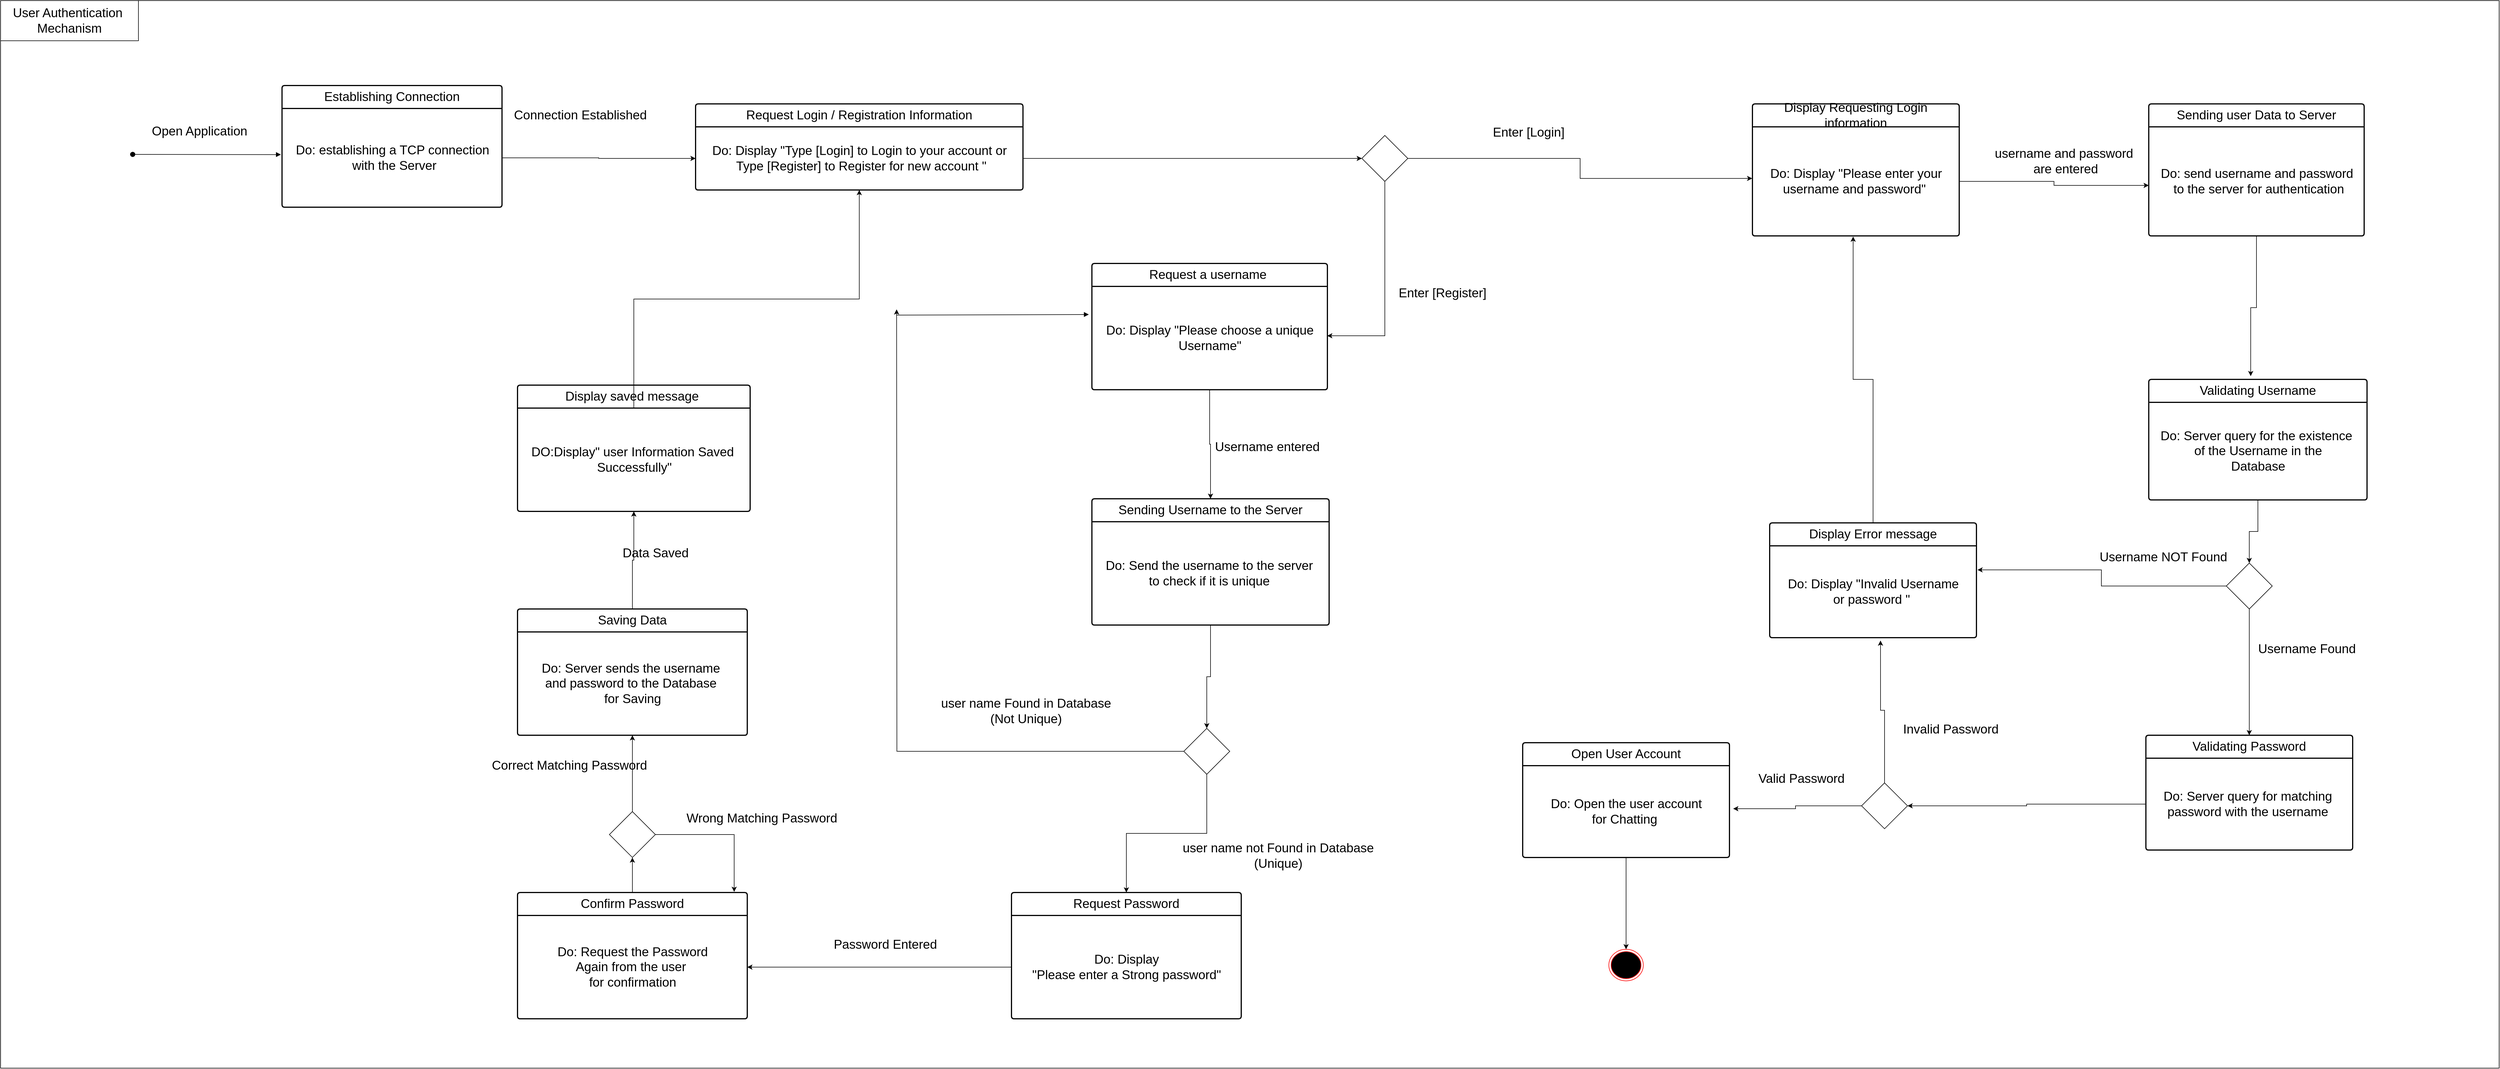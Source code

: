 <mxfile version="22.1.5" type="device">
  <diagram name="Page-1" id="j_X86rwtVtbwTjYeFhrC">
    <mxGraphModel dx="7641" dy="3305" grid="1" gridSize="10" guides="1" tooltips="1" connect="1" arrows="1" fold="1" page="1" pageScale="1" pageWidth="827" pageHeight="1169" math="0" shadow="0">
      <root>
        <mxCell id="0" />
        <mxCell id="1" parent="0" />
        <mxCell id="sr_6YSs-KJBTiqejgoap-89" value="" style="rounded=0;whiteSpace=wrap;html=1;fontSize=22;" parent="1" vertex="1">
          <mxGeometry x="-1960" y="-20" width="4350" height="1860" as="geometry" />
        </mxCell>
        <mxCell id="wN-cYqIQgkS0El-1S5M3-2" value="&lt;font style=&quot;font-size: 22px;&quot;&gt;Request Login / Registration Information&lt;/font&gt;" style="swimlane;childLayout=stackLayout;horizontal=1;startSize=40;horizontalStack=0;rounded=1;fontSize=22;fontStyle=0;strokeWidth=2;resizeParent=0;resizeLast=1;shadow=0;dashed=0;align=center;arcSize=4;whiteSpace=wrap;html=1;" parent="1" vertex="1">
          <mxGeometry x="-750" y="160" width="570" height="150" as="geometry" />
        </mxCell>
        <mxCell id="wN-cYqIQgkS0El-1S5M3-3" value="Do: Display &quot;Type [Login] to Login to your account or&lt;br style=&quot;font-size: 22px;&quot;&gt;&amp;nbsp;Type [Register] to Register for new account &quot;" style="text;html=1;align=center;verticalAlign=middle;resizable=0;points=[];autosize=1;strokeColor=none;fillColor=none;shadow=0;fontSize=22;" parent="wN-cYqIQgkS0El-1S5M3-2" vertex="1">
          <mxGeometry y="40" width="570" height="110" as="geometry" />
        </mxCell>
        <mxCell id="wN-cYqIQgkS0El-1S5M3-4" value="&lt;font style=&quot;font-size: 22px;&quot;&gt;Open Application&lt;/font&gt;" style="html=1;verticalAlign=bottom;startArrow=oval;startFill=1;endArrow=block;startSize=8;curved=0;rounded=0;entryX=-0.005;entryY=0.467;entryDx=0;entryDy=0;entryPerimeter=0;shadow=0;fontSize=22;" parent="1" target="wN-cYqIQgkS0El-1S5M3-19" edge="1">
          <mxGeometry x="-0.1" y="25" width="60" relative="1" as="geometry">
            <mxPoint x="-1730" y="248" as="sourcePoint" />
            <mxPoint x="-1580" y="220" as="targetPoint" />
            <Array as="points" />
            <mxPoint as="offset" />
          </mxGeometry>
        </mxCell>
        <mxCell id="wN-cYqIQgkS0El-1S5M3-5" value="User Authentication&amp;nbsp;&lt;br style=&quot;font-size: 22px;&quot;&gt;Mechanism" style="html=1;whiteSpace=wrap;shadow=0;fontSize=22;" parent="1" vertex="1">
          <mxGeometry x="-1960" y="-20" width="240" height="70" as="geometry" />
        </mxCell>
        <mxCell id="wN-cYqIQgkS0El-1S5M3-6" value="Display Requesting Login information" style="swimlane;childLayout=stackLayout;horizontal=1;startSize=40;horizontalStack=0;rounded=1;fontSize=22;fontStyle=0;strokeWidth=2;resizeParent=0;resizeLast=1;shadow=0;dashed=0;align=center;arcSize=4;whiteSpace=wrap;html=1;" parent="1" vertex="1">
          <mxGeometry x="1090" y="160" width="360" height="230" as="geometry" />
        </mxCell>
        <mxCell id="wN-cYqIQgkS0El-1S5M3-7" value="&lt;font style=&quot;font-size: 22px;&quot;&gt;Do: Display &quot;Please enter your &lt;br style=&quot;font-size: 22px;&quot;&gt;username and password&quot;&amp;nbsp;&lt;/font&gt;" style="text;html=1;align=center;verticalAlign=middle;resizable=0;points=[];autosize=1;strokeColor=none;fillColor=none;shadow=0;fontSize=22;" parent="wN-cYqIQgkS0El-1S5M3-6" vertex="1">
          <mxGeometry y="40" width="360" height="190" as="geometry" />
        </mxCell>
        <mxCell id="wN-cYqIQgkS0El-1S5M3-8" value="Enter [Login]" style="text;html=1;align=center;verticalAlign=middle;resizable=0;points=[];autosize=1;strokeColor=none;fillColor=none;shadow=0;fontSize=22;" parent="1" vertex="1">
          <mxGeometry x="625" y="190" width="150" height="40" as="geometry" />
        </mxCell>
        <mxCell id="wN-cYqIQgkS0El-1S5M3-9" value="Sending user Data to Server" style="swimlane;childLayout=stackLayout;horizontal=1;startSize=40;horizontalStack=0;rounded=1;fontSize=22;fontStyle=0;strokeWidth=2;resizeParent=0;resizeLast=1;shadow=0;dashed=0;align=center;arcSize=4;whiteSpace=wrap;html=1;" parent="1" vertex="1">
          <mxGeometry x="1780" y="160" width="375" height="230" as="geometry" />
        </mxCell>
        <mxCell id="wN-cYqIQgkS0El-1S5M3-10" value="Do: send username and password&lt;br style=&quot;font-size: 22px;&quot;&gt;&amp;nbsp;to the server for authentication" style="text;html=1;align=center;verticalAlign=middle;resizable=0;points=[];autosize=1;strokeColor=none;fillColor=none;shadow=0;fontSize=22;" parent="wN-cYqIQgkS0El-1S5M3-9" vertex="1">
          <mxGeometry y="40" width="375" height="190" as="geometry" />
        </mxCell>
        <mxCell id="wN-cYqIQgkS0El-1S5M3-11" style="edgeStyle=orthogonalEdgeStyle;rounded=0;orthogonalLoop=1;jettySize=auto;html=1;entryX=0;entryY=0.537;entryDx=0;entryDy=0;entryPerimeter=0;shadow=0;fontSize=22;" parent="1" source="wN-cYqIQgkS0El-1S5M3-7" target="wN-cYqIQgkS0El-1S5M3-10" edge="1">
          <mxGeometry relative="1" as="geometry" />
        </mxCell>
        <mxCell id="wN-cYqIQgkS0El-1S5M3-12" value="username and password&amp;nbsp;&lt;br style=&quot;font-size: 22px;&quot;&gt;are entered" style="text;html=1;align=center;verticalAlign=middle;resizable=0;points=[];autosize=1;strokeColor=none;fillColor=none;shadow=0;fontSize=22;" parent="1" vertex="1">
          <mxGeometry x="1500" y="225" width="270" height="70" as="geometry" />
        </mxCell>
        <mxCell id="wN-cYqIQgkS0El-1S5M3-13" value="Validating Username" style="swimlane;childLayout=stackLayout;horizontal=1;startSize=40;horizontalStack=0;rounded=1;fontSize=22;fontStyle=0;strokeWidth=2;resizeParent=0;resizeLast=1;shadow=0;dashed=0;align=center;arcSize=4;whiteSpace=wrap;html=1;" parent="1" vertex="1">
          <mxGeometry x="1780" y="640" width="380" height="210" as="geometry" />
        </mxCell>
        <mxCell id="wN-cYqIQgkS0El-1S5M3-14" value="Do: Server query for the existence&amp;nbsp;&lt;br style=&quot;font-size: 22px;&quot;&gt;of the Username in the&lt;br style=&quot;font-size: 22px;&quot;&gt;Database" style="text;html=1;align=center;verticalAlign=middle;resizable=0;points=[];autosize=1;strokeColor=none;fillColor=none;shadow=0;fontSize=22;" parent="wN-cYqIQgkS0El-1S5M3-13" vertex="1">
          <mxGeometry y="40" width="380" height="170" as="geometry" />
        </mxCell>
        <mxCell id="wN-cYqIQgkS0El-1S5M3-15" value="&lt;font style=&quot;font-size: 22px;&quot;&gt;Request a username&amp;nbsp;&lt;/font&gt;" style="swimlane;childLayout=stackLayout;horizontal=1;startSize=40;horizontalStack=0;rounded=1;fontSize=22;fontStyle=0;strokeWidth=2;resizeParent=0;resizeLast=1;shadow=0;dashed=0;align=center;arcSize=4;whiteSpace=wrap;html=1;" parent="1" vertex="1">
          <mxGeometry x="-60" y="438" width="410" height="220" as="geometry" />
        </mxCell>
        <mxCell id="wN-cYqIQgkS0El-1S5M3-16" value="Do: Display &quot;Please choose a unique&lt;br style=&quot;font-size: 22px;&quot;&gt;Username&quot;" style="text;html=1;align=center;verticalAlign=middle;resizable=0;points=[];autosize=1;strokeColor=none;fillColor=none;shadow=0;fontSize=22;" parent="wN-cYqIQgkS0El-1S5M3-15" vertex="1">
          <mxGeometry y="40" width="410" height="180" as="geometry" />
        </mxCell>
        <mxCell id="wN-cYqIQgkS0El-1S5M3-17" value="Enter [Register]" style="text;html=1;align=center;verticalAlign=middle;resizable=0;points=[];autosize=1;strokeColor=none;fillColor=none;shadow=0;fontSize=22;" parent="1" vertex="1">
          <mxGeometry x="460" y="470" width="180" height="40" as="geometry" />
        </mxCell>
        <mxCell id="wN-cYqIQgkS0El-1S5M3-18" value="&lt;font style=&quot;font-size: 22px;&quot;&gt;Establishing Connection&lt;/font&gt;" style="swimlane;childLayout=stackLayout;horizontal=1;startSize=40;horizontalStack=0;rounded=1;fontSize=22;fontStyle=0;strokeWidth=2;resizeParent=0;resizeLast=1;shadow=0;dashed=0;align=center;arcSize=4;whiteSpace=wrap;html=1;" parent="1" vertex="1">
          <mxGeometry x="-1470" y="128" width="383" height="212" as="geometry" />
        </mxCell>
        <mxCell id="wN-cYqIQgkS0El-1S5M3-19" value="&lt;font style=&quot;font-size: 22px;&quot;&gt;Do: establishing a TCP connection&lt;br style=&quot;font-size: 22px;&quot;&gt;&amp;nbsp;with the Server&lt;/font&gt;" style="text;html=1;align=center;verticalAlign=middle;resizable=0;points=[];autosize=1;strokeColor=none;fillColor=none;shadow=0;fontSize=22;" parent="wN-cYqIQgkS0El-1S5M3-18" vertex="1">
          <mxGeometry y="40" width="383" height="172" as="geometry" />
        </mxCell>
        <mxCell id="wN-cYqIQgkS0El-1S5M3-20" style="edgeStyle=orthogonalEdgeStyle;rounded=0;orthogonalLoop=1;jettySize=auto;html=1;shadow=0;fontSize=22;" parent="1" source="wN-cYqIQgkS0El-1S5M3-19" target="wN-cYqIQgkS0El-1S5M3-3" edge="1">
          <mxGeometry relative="1" as="geometry" />
        </mxCell>
        <mxCell id="wN-cYqIQgkS0El-1S5M3-21" value="Connection Established" style="text;html=1;align=center;verticalAlign=middle;resizable=0;points=[];autosize=1;strokeColor=none;fillColor=none;shadow=0;fontSize=22;" parent="1" vertex="1">
          <mxGeometry x="-1076" y="160" width="250" height="40" as="geometry" />
        </mxCell>
        <mxCell id="wN-cYqIQgkS0El-1S5M3-22" style="edgeStyle=orthogonalEdgeStyle;rounded=0;orthogonalLoop=1;jettySize=auto;html=1;entryX=0.467;entryY=-0.027;entryDx=0;entryDy=0;entryPerimeter=0;fontSize=22;" parent="1" source="wN-cYqIQgkS0El-1S5M3-10" target="wN-cYqIQgkS0El-1S5M3-13" edge="1">
          <mxGeometry relative="1" as="geometry" />
        </mxCell>
        <mxCell id="wN-cYqIQgkS0El-1S5M3-23" value="" style="edgeStyle=orthogonalEdgeStyle;rounded=0;orthogonalLoop=1;jettySize=auto;html=1;shadow=0;fontSize=22;" parent="1" source="wN-cYqIQgkS0El-1S5M3-3" target="wN-cYqIQgkS0El-1S5M3-24" edge="1">
          <mxGeometry relative="1" as="geometry">
            <mxPoint x="290" y="255" as="sourcePoint" />
            <mxPoint x="660" y="280" as="targetPoint" />
          </mxGeometry>
        </mxCell>
        <mxCell id="wN-cYqIQgkS0El-1S5M3-24" value="" style="rhombus;whiteSpace=wrap;html=1;fontSize=22;" parent="1" vertex="1">
          <mxGeometry x="410" y="215" width="80" height="80" as="geometry" />
        </mxCell>
        <mxCell id="wN-cYqIQgkS0El-1S5M3-25" style="edgeStyle=orthogonalEdgeStyle;rounded=0;orthogonalLoop=1;jettySize=auto;html=1;exitX=0.5;exitY=1;exitDx=0;exitDy=0;entryX=0.999;entryY=0.478;entryDx=0;entryDy=0;entryPerimeter=0;fontSize=22;" parent="1" source="wN-cYqIQgkS0El-1S5M3-24" target="wN-cYqIQgkS0El-1S5M3-16" edge="1">
          <mxGeometry relative="1" as="geometry" />
        </mxCell>
        <mxCell id="wN-cYqIQgkS0El-1S5M3-26" style="edgeStyle=orthogonalEdgeStyle;rounded=0;orthogonalLoop=1;jettySize=auto;html=1;exitX=1;exitY=0.5;exitDx=0;exitDy=0;entryX=-0.001;entryY=0.473;entryDx=0;entryDy=0;entryPerimeter=0;fontSize=22;" parent="1" source="wN-cYqIQgkS0El-1S5M3-24" target="wN-cYqIQgkS0El-1S5M3-7" edge="1">
          <mxGeometry relative="1" as="geometry" />
        </mxCell>
        <mxCell id="wN-cYqIQgkS0El-1S5M3-27" style="edgeStyle=orthogonalEdgeStyle;rounded=0;orthogonalLoop=1;jettySize=auto;html=1;exitX=0.5;exitY=1;exitDx=0;exitDy=0;entryX=0.5;entryY=0;entryDx=0;entryDy=0;fontSize=22;" parent="1" source="wN-cYqIQgkS0El-1S5M3-28" target="wN-cYqIQgkS0El-1S5M3-30" edge="1">
          <mxGeometry relative="1" as="geometry" />
        </mxCell>
        <mxCell id="wN-cYqIQgkS0El-1S5M3-28" value="" style="rhombus;whiteSpace=wrap;html=1;fontSize=22;" parent="1" vertex="1">
          <mxGeometry x="1915" y="960" width="80" height="80" as="geometry" />
        </mxCell>
        <mxCell id="wN-cYqIQgkS0El-1S5M3-29" style="edgeStyle=orthogonalEdgeStyle;rounded=0;orthogonalLoop=1;jettySize=auto;html=1;entryX=0.5;entryY=0;entryDx=0;entryDy=0;fontSize=22;" parent="1" source="wN-cYqIQgkS0El-1S5M3-14" target="wN-cYqIQgkS0El-1S5M3-28" edge="1">
          <mxGeometry relative="1" as="geometry" />
        </mxCell>
        <mxCell id="wN-cYqIQgkS0El-1S5M3-30" value="Validating Password" style="swimlane;childLayout=stackLayout;horizontal=1;startSize=40;horizontalStack=0;rounded=1;fontSize=22;fontStyle=0;strokeWidth=2;resizeParent=0;resizeLast=1;shadow=0;dashed=0;align=center;arcSize=4;whiteSpace=wrap;html=1;" parent="1" vertex="1">
          <mxGeometry x="1775" y="1260" width="360" height="200" as="geometry" />
        </mxCell>
        <mxCell id="wN-cYqIQgkS0El-1S5M3-31" value="Do: Server query for matching&amp;nbsp;&lt;br style=&quot;font-size: 22px;&quot;&gt;password with the username&amp;nbsp;" style="text;html=1;align=center;verticalAlign=middle;resizable=0;points=[];autosize=1;strokeColor=none;fillColor=none;shadow=0;fontSize=22;" parent="wN-cYqIQgkS0El-1S5M3-30" vertex="1">
          <mxGeometry y="40" width="360" height="160" as="geometry" />
        </mxCell>
        <mxCell id="wN-cYqIQgkS0El-1S5M3-32" value="&lt;font style=&quot;font-size: 22px;&quot;&gt;Username Found&lt;/font&gt;" style="text;html=1;align=center;verticalAlign=middle;resizable=0;points=[];autosize=1;strokeColor=none;fillColor=none;fontSize=22;" parent="1" vertex="1">
          <mxGeometry x="1960" y="1090" width="190" height="40" as="geometry" />
        </mxCell>
        <mxCell id="wN-cYqIQgkS0El-1S5M3-33" value="Display Error message" style="swimlane;childLayout=stackLayout;horizontal=1;startSize=40;horizontalStack=0;rounded=1;fontSize=22;fontStyle=0;strokeWidth=2;resizeParent=0;resizeLast=1;shadow=0;dashed=0;align=center;arcSize=4;whiteSpace=wrap;html=1;" parent="1" vertex="1">
          <mxGeometry x="1120" y="890" width="360" height="200" as="geometry" />
        </mxCell>
        <mxCell id="wN-cYqIQgkS0El-1S5M3-34" value="Do: Display &quot;Invalid Username&lt;br style=&quot;font-size: 22px;&quot;&gt;or password &quot;&amp;nbsp;" style="text;html=1;align=center;verticalAlign=middle;resizable=0;points=[];autosize=1;strokeColor=none;fillColor=none;shadow=0;fontSize=22;" parent="wN-cYqIQgkS0El-1S5M3-33" vertex="1">
          <mxGeometry y="40" width="360" height="160" as="geometry" />
        </mxCell>
        <mxCell id="wN-cYqIQgkS0El-1S5M3-35" style="edgeStyle=orthogonalEdgeStyle;rounded=0;orthogonalLoop=1;jettySize=auto;html=1;exitX=0;exitY=0.5;exitDx=0;exitDy=0;entryX=1.005;entryY=0.262;entryDx=0;entryDy=0;entryPerimeter=0;fontSize=22;" parent="1" source="wN-cYqIQgkS0El-1S5M3-28" target="wN-cYqIQgkS0El-1S5M3-34" edge="1">
          <mxGeometry relative="1" as="geometry" />
        </mxCell>
        <mxCell id="wN-cYqIQgkS0El-1S5M3-36" value="&lt;font style=&quot;font-size: 22px;&quot;&gt;Username NOT Found&lt;/font&gt;" style="text;html=1;align=center;verticalAlign=middle;resizable=0;points=[];autosize=1;strokeColor=none;fillColor=none;fontSize=22;" parent="1" vertex="1">
          <mxGeometry x="1680" y="930" width="250" height="40" as="geometry" />
        </mxCell>
        <mxCell id="wN-cYqIQgkS0El-1S5M3-37" style="edgeStyle=orthogonalEdgeStyle;rounded=0;orthogonalLoop=1;jettySize=auto;html=1;exitX=0.5;exitY=0;exitDx=0;exitDy=0;entryX=0.487;entryY=1.006;entryDx=0;entryDy=0;entryPerimeter=0;fontSize=22;" parent="1" source="wN-cYqIQgkS0El-1S5M3-33" target="wN-cYqIQgkS0El-1S5M3-7" edge="1">
          <mxGeometry relative="1" as="geometry" />
        </mxCell>
        <mxCell id="wN-cYqIQgkS0El-1S5M3-38" value="" style="rhombus;whiteSpace=wrap;html=1;fontSize=22;" parent="1" vertex="1">
          <mxGeometry x="1280" y="1342.96" width="80" height="80" as="geometry" />
        </mxCell>
        <mxCell id="wN-cYqIQgkS0El-1S5M3-39" style="edgeStyle=orthogonalEdgeStyle;rounded=0;orthogonalLoop=1;jettySize=auto;html=1;entryX=1;entryY=0.5;entryDx=0;entryDy=0;fontSize=22;" parent="1" source="wN-cYqIQgkS0El-1S5M3-31" target="wN-cYqIQgkS0El-1S5M3-38" edge="1">
          <mxGeometry relative="1" as="geometry" />
        </mxCell>
        <mxCell id="wN-cYqIQgkS0El-1S5M3-40" value="Open User Account" style="swimlane;childLayout=stackLayout;horizontal=1;startSize=40;horizontalStack=0;rounded=1;fontSize=22;fontStyle=0;strokeWidth=2;resizeParent=0;resizeLast=1;shadow=0;dashed=0;align=center;arcSize=4;whiteSpace=wrap;html=1;" parent="1" vertex="1">
          <mxGeometry x="690" y="1272.96" width="360" height="200" as="geometry" />
        </mxCell>
        <mxCell id="wN-cYqIQgkS0El-1S5M3-41" value="Do: Open the user account &lt;br style=&quot;font-size: 22px;&quot;&gt;for Chatting&amp;nbsp;" style="text;html=1;align=center;verticalAlign=middle;resizable=0;points=[];autosize=1;strokeColor=none;fillColor=none;shadow=0;fontSize=22;" parent="wN-cYqIQgkS0El-1S5M3-40" vertex="1">
          <mxGeometry y="40" width="360" height="160" as="geometry" />
        </mxCell>
        <mxCell id="wN-cYqIQgkS0El-1S5M3-42" value="&lt;font style=&quot;font-size: 22px;&quot;&gt;Valid Password&lt;/font&gt;" style="text;html=1;align=center;verticalAlign=middle;resizable=0;points=[];autosize=1;strokeColor=none;fillColor=none;fontSize=22;" parent="1" vertex="1">
          <mxGeometry x="1090" y="1315.96" width="170" height="40" as="geometry" />
        </mxCell>
        <mxCell id="wN-cYqIQgkS0El-1S5M3-43" style="edgeStyle=orthogonalEdgeStyle;rounded=0;orthogonalLoop=1;jettySize=auto;html=1;exitX=0;exitY=0.5;exitDx=0;exitDy=0;entryX=1.018;entryY=0.469;entryDx=0;entryDy=0;entryPerimeter=0;fontSize=22;" parent="1" source="wN-cYqIQgkS0El-1S5M3-38" target="wN-cYqIQgkS0El-1S5M3-41" edge="1">
          <mxGeometry relative="1" as="geometry" />
        </mxCell>
        <mxCell id="wN-cYqIQgkS0El-1S5M3-44" value="" style="ellipse;html=1;shape=endState;fillColor=#000000;strokeColor=#ff0000;fontSize=22;" parent="1" vertex="1">
          <mxGeometry x="840" y="1632.96" width="60" height="55" as="geometry" />
        </mxCell>
        <mxCell id="wN-cYqIQgkS0El-1S5M3-45" style="edgeStyle=orthogonalEdgeStyle;rounded=0;orthogonalLoop=1;jettySize=auto;html=1;entryX=0.5;entryY=0;entryDx=0;entryDy=0;fontSize=22;" parent="1" source="wN-cYqIQgkS0El-1S5M3-41" target="wN-cYqIQgkS0El-1S5M3-44" edge="1">
          <mxGeometry relative="1" as="geometry" />
        </mxCell>
        <mxCell id="wN-cYqIQgkS0El-1S5M3-46" style="edgeStyle=orthogonalEdgeStyle;rounded=0;orthogonalLoop=1;jettySize=auto;html=1;exitX=0.5;exitY=0;exitDx=0;exitDy=0;entryX=0.536;entryY=1.031;entryDx=0;entryDy=0;entryPerimeter=0;fontSize=22;" parent="1" source="wN-cYqIQgkS0El-1S5M3-38" target="wN-cYqIQgkS0El-1S5M3-34" edge="1">
          <mxGeometry relative="1" as="geometry" />
        </mxCell>
        <mxCell id="wN-cYqIQgkS0El-1S5M3-47" value="Sending Username to the Server" style="swimlane;childLayout=stackLayout;horizontal=1;startSize=40;horizontalStack=0;rounded=1;fontSize=22;fontStyle=0;strokeWidth=2;resizeParent=0;resizeLast=1;shadow=0;dashed=0;align=center;arcSize=4;whiteSpace=wrap;html=1;" parent="1" vertex="1">
          <mxGeometry x="-60" y="848" width="413" height="220" as="geometry" />
        </mxCell>
        <mxCell id="wN-cYqIQgkS0El-1S5M3-48" value="Do: Send the username to the server&amp;nbsp;&lt;br style=&quot;font-size: 22px;&quot;&gt;to check if it is unique&amp;nbsp;" style="text;html=1;align=center;verticalAlign=middle;resizable=0;points=[];autosize=1;strokeColor=none;fillColor=none;shadow=0;fontSize=22;" parent="wN-cYqIQgkS0El-1S5M3-47" vertex="1">
          <mxGeometry y="40" width="413" height="180" as="geometry" />
        </mxCell>
        <mxCell id="wN-cYqIQgkS0El-1S5M3-49" style="edgeStyle=orthogonalEdgeStyle;rounded=0;orthogonalLoop=1;jettySize=auto;html=1;fontSize=22;" parent="1" source="wN-cYqIQgkS0El-1S5M3-16" target="wN-cYqIQgkS0El-1S5M3-47" edge="1">
          <mxGeometry relative="1" as="geometry" />
        </mxCell>
        <mxCell id="wN-cYqIQgkS0El-1S5M3-50" value="&lt;font style=&quot;font-size: 22px;&quot;&gt;Username entered&lt;/font&gt;" style="text;html=1;align=center;verticalAlign=middle;resizable=0;points=[];autosize=1;strokeColor=none;fillColor=none;fontSize=22;" parent="1" vertex="1">
          <mxGeometry x="140" y="738" width="210" height="40" as="geometry" />
        </mxCell>
        <mxCell id="wN-cYqIQgkS0El-1S5M3-51" style="edgeStyle=orthogonalEdgeStyle;rounded=0;orthogonalLoop=1;jettySize=auto;html=1;exitX=0;exitY=0.5;exitDx=0;exitDy=0;fontSize=22;" parent="1" source="wN-cYqIQgkS0El-1S5M3-53" edge="1">
          <mxGeometry relative="1" as="geometry">
            <mxPoint x="-400" y="518" as="targetPoint" />
          </mxGeometry>
        </mxCell>
        <mxCell id="wN-cYqIQgkS0El-1S5M3-52" style="edgeStyle=orthogonalEdgeStyle;rounded=0;orthogonalLoop=1;jettySize=auto;html=1;exitX=0.5;exitY=1;exitDx=0;exitDy=0;entryX=0.5;entryY=0;entryDx=0;entryDy=0;fontSize=22;" parent="1" source="wN-cYqIQgkS0El-1S5M3-53" target="wN-cYqIQgkS0El-1S5M3-58" edge="1">
          <mxGeometry relative="1" as="geometry" />
        </mxCell>
        <mxCell id="wN-cYqIQgkS0El-1S5M3-53" value="" style="rhombus;whiteSpace=wrap;html=1;fontSize=22;" parent="1" vertex="1">
          <mxGeometry x="100" y="1248" width="80" height="80" as="geometry" />
        </mxCell>
        <mxCell id="wN-cYqIQgkS0El-1S5M3-54" style="edgeStyle=orthogonalEdgeStyle;rounded=0;orthogonalLoop=1;jettySize=auto;html=1;entryX=0.5;entryY=0;entryDx=0;entryDy=0;fontSize=22;" parent="1" source="wN-cYqIQgkS0El-1S5M3-48" target="wN-cYqIQgkS0El-1S5M3-53" edge="1">
          <mxGeometry relative="1" as="geometry">
            <mxPoint x="140" y="1238" as="targetPoint" />
          </mxGeometry>
        </mxCell>
        <mxCell id="wN-cYqIQgkS0El-1S5M3-55" value="&lt;span style=&quot;font-size: 22px;&quot;&gt;user name not Found in Database&lt;br style=&quot;font-size: 22px;&quot;&gt;(Unique)&lt;br style=&quot;font-size: 22px;&quot;&gt;&lt;/span&gt;" style="text;html=1;align=center;verticalAlign=middle;resizable=0;points=[];autosize=1;strokeColor=none;fillColor=none;fontSize=22;" parent="1" vertex="1">
          <mxGeometry x="84" y="1435" width="360" height="70" as="geometry" />
        </mxCell>
        <mxCell id="wN-cYqIQgkS0El-1S5M3-56" value="&lt;span style=&quot;font-size: 22px;&quot;&gt;user name Found in Database&lt;br style=&quot;font-size: 22px;&quot;&gt;(Not Unique)&lt;br style=&quot;font-size: 22px;&quot;&gt;&lt;/span&gt;" style="text;html=1;align=center;verticalAlign=middle;resizable=0;points=[];autosize=1;strokeColor=none;fillColor=none;fontSize=22;" parent="1" vertex="1">
          <mxGeometry x="-335" y="1183" width="320" height="70" as="geometry" />
        </mxCell>
        <mxCell id="wN-cYqIQgkS0El-1S5M3-57" value="" style="html=1;verticalAlign=bottom;endArrow=block;curved=0;rounded=0;entryX=-0.013;entryY=0.272;entryDx=0;entryDy=0;entryPerimeter=0;fontSize=22;" parent="1" target="wN-cYqIQgkS0El-1S5M3-16" edge="1">
          <mxGeometry width="80" relative="1" as="geometry">
            <mxPoint x="-400" y="528" as="sourcePoint" />
            <mxPoint x="550" y="638" as="targetPoint" />
          </mxGeometry>
        </mxCell>
        <mxCell id="wN-cYqIQgkS0El-1S5M3-58" value="Request Password" style="swimlane;childLayout=stackLayout;horizontal=1;startSize=40;horizontalStack=0;rounded=1;fontSize=22;fontStyle=0;strokeWidth=2;resizeParent=0;resizeLast=1;shadow=0;dashed=0;align=center;arcSize=4;whiteSpace=wrap;html=1;" parent="1" vertex="1">
          <mxGeometry x="-200" y="1534" width="400" height="220" as="geometry" />
        </mxCell>
        <mxCell id="wN-cYqIQgkS0El-1S5M3-59" value="Do: Display &lt;br style=&quot;font-size: 22px;&quot;&gt;&quot;Please enter a Strong password&quot;" style="text;html=1;align=center;verticalAlign=middle;resizable=0;points=[];autosize=1;strokeColor=none;fillColor=none;shadow=0;fontSize=22;" parent="wN-cYqIQgkS0El-1S5M3-58" vertex="1">
          <mxGeometry y="40" width="400" height="180" as="geometry" />
        </mxCell>
        <mxCell id="wN-cYqIQgkS0El-1S5M3-60" style="edgeStyle=orthogonalEdgeStyle;rounded=0;orthogonalLoop=1;jettySize=auto;html=1;exitX=0.5;exitY=0;exitDx=0;exitDy=0;fontSize=22;" parent="1" source="wN-cYqIQgkS0El-1S5M3-61" target="wN-cYqIQgkS0El-1S5M3-65" edge="1">
          <mxGeometry relative="1" as="geometry" />
        </mxCell>
        <mxCell id="wN-cYqIQgkS0El-1S5M3-61" value="Saving Data" style="swimlane;childLayout=stackLayout;horizontal=1;startSize=40;horizontalStack=0;rounded=1;fontSize=22;fontStyle=0;strokeWidth=2;resizeParent=0;resizeLast=1;shadow=0;dashed=0;align=center;arcSize=4;whiteSpace=wrap;html=1;" parent="1" vertex="1">
          <mxGeometry x="-1060" y="1040" width="400" height="220" as="geometry" />
        </mxCell>
        <mxCell id="wN-cYqIQgkS0El-1S5M3-62" value="Do: Server sends the username&amp;nbsp;&lt;br style=&quot;font-size: 22px;&quot;&gt;and password to the Database&amp;nbsp;&lt;br style=&quot;font-size: 22px;&quot;&gt;for Saving" style="text;html=1;align=center;verticalAlign=middle;resizable=0;points=[];autosize=1;strokeColor=none;fillColor=none;shadow=0;fontSize=22;" parent="wN-cYqIQgkS0El-1S5M3-61" vertex="1">
          <mxGeometry y="40" width="400" height="180" as="geometry" />
        </mxCell>
        <mxCell id="wN-cYqIQgkS0El-1S5M3-63" value="Password Entered" style="text;html=1;align=center;verticalAlign=middle;resizable=0;points=[];autosize=1;strokeColor=none;fillColor=none;fontSize=22;" parent="1" vertex="1">
          <mxGeometry x="-520" y="1605" width="200" height="40" as="geometry" />
        </mxCell>
        <mxCell id="wN-cYqIQgkS0El-1S5M3-64" value="Display saved message&amp;nbsp;" style="swimlane;childLayout=stackLayout;horizontal=1;startSize=40;horizontalStack=0;rounded=1;fontSize=22;fontStyle=0;strokeWidth=2;resizeParent=0;resizeLast=1;shadow=0;dashed=0;align=center;arcSize=4;whiteSpace=wrap;html=1;" parent="1" vertex="1">
          <mxGeometry x="-1060" y="650" width="405" height="220" as="geometry" />
        </mxCell>
        <mxCell id="wN-cYqIQgkS0El-1S5M3-65" value="DO:Display&quot; user Information Saved&amp;nbsp;&lt;br style=&quot;font-size: 22px;&quot;&gt;Successfully&quot;" style="text;html=1;align=center;verticalAlign=middle;resizable=0;points=[];autosize=1;strokeColor=none;fillColor=none;shadow=0;fontSize=22;" parent="wN-cYqIQgkS0El-1S5M3-64" vertex="1">
          <mxGeometry y="40" width="405" height="180" as="geometry" />
        </mxCell>
        <mxCell id="wN-cYqIQgkS0El-1S5M3-66" style="edgeStyle=orthogonalEdgeStyle;rounded=0;orthogonalLoop=1;jettySize=auto;html=1;exitX=0.5;exitY=0;exitDx=0;exitDy=0;entryX=0.5;entryY=1;entryDx=0;entryDy=0;fontSize=22;" parent="1" source="wN-cYqIQgkS0El-1S5M3-67" target="wN-cYqIQgkS0El-1S5M3-70" edge="1">
          <mxGeometry relative="1" as="geometry" />
        </mxCell>
        <mxCell id="wN-cYqIQgkS0El-1S5M3-67" value="Confirm Password" style="swimlane;childLayout=stackLayout;horizontal=1;startSize=40;horizontalStack=0;rounded=1;fontSize=22;fontStyle=0;strokeWidth=2;resizeParent=0;resizeLast=1;shadow=0;dashed=0;align=center;arcSize=4;whiteSpace=wrap;html=1;" parent="1" vertex="1">
          <mxGeometry x="-1060" y="1534" width="400" height="220" as="geometry" />
        </mxCell>
        <mxCell id="wN-cYqIQgkS0El-1S5M3-68" value="Do: Request the Password&lt;br style=&quot;font-size: 22px;&quot;&gt;Again from the user&amp;nbsp;&lt;br style=&quot;font-size: 22px;&quot;&gt;for confirmation" style="text;html=1;align=center;verticalAlign=middle;resizable=0;points=[];autosize=1;strokeColor=none;fillColor=none;shadow=0;fontSize=22;" parent="wN-cYqIQgkS0El-1S5M3-67" vertex="1">
          <mxGeometry y="40" width="400" height="180" as="geometry" />
        </mxCell>
        <mxCell id="wN-cYqIQgkS0El-1S5M3-69" style="edgeStyle=orthogonalEdgeStyle;rounded=0;orthogonalLoop=1;jettySize=auto;html=1;exitX=0.5;exitY=0;exitDx=0;exitDy=0;entryX=0.5;entryY=1;entryDx=0;entryDy=0;fontSize=22;" parent="1" source="wN-cYqIQgkS0El-1S5M3-70" target="wN-cYqIQgkS0El-1S5M3-61" edge="1">
          <mxGeometry relative="1" as="geometry" />
        </mxCell>
        <mxCell id="wN-cYqIQgkS0El-1S5M3-70" value="" style="rhombus;whiteSpace=wrap;html=1;fontSize=22;" parent="1" vertex="1">
          <mxGeometry x="-900" y="1392.96" width="80" height="80" as="geometry" />
        </mxCell>
        <mxCell id="wN-cYqIQgkS0El-1S5M3-71" value="Wrong Matching Password" style="text;html=1;align=center;verticalAlign=middle;resizable=0;points=[];autosize=1;strokeColor=none;fillColor=none;fontSize=22;" parent="1" vertex="1">
          <mxGeometry x="-780" y="1385" width="290" height="40" as="geometry" />
        </mxCell>
        <mxCell id="wN-cYqIQgkS0El-1S5M3-72" style="edgeStyle=orthogonalEdgeStyle;rounded=0;orthogonalLoop=1;jettySize=auto;html=1;exitX=1;exitY=0.5;exitDx=0;exitDy=0;entryX=0.943;entryY=-0.005;entryDx=0;entryDy=0;entryPerimeter=0;fontSize=22;" parent="1" source="wN-cYqIQgkS0El-1S5M3-70" target="wN-cYqIQgkS0El-1S5M3-67" edge="1">
          <mxGeometry relative="1" as="geometry" />
        </mxCell>
        <mxCell id="wN-cYqIQgkS0El-1S5M3-73" value="Correct Matching Password" style="text;html=1;align=center;verticalAlign=middle;resizable=0;points=[];autosize=1;strokeColor=none;fillColor=none;fontSize=22;" parent="1" vertex="1">
          <mxGeometry x="-1115" y="1293" width="290" height="40" as="geometry" />
        </mxCell>
        <mxCell id="wN-cYqIQgkS0El-1S5M3-74" style="edgeStyle=orthogonalEdgeStyle;rounded=0;orthogonalLoop=1;jettySize=auto;html=1;fontSize=22;" parent="1" source="wN-cYqIQgkS0El-1S5M3-59" target="wN-cYqIQgkS0El-1S5M3-68" edge="1">
          <mxGeometry relative="1" as="geometry" />
        </mxCell>
        <mxCell id="wN-cYqIQgkS0El-1S5M3-75" style="edgeStyle=orthogonalEdgeStyle;rounded=0;orthogonalLoop=1;jettySize=auto;html=1;fontSize=22;" parent="1" source="wN-cYqIQgkS0El-1S5M3-65" target="wN-cYqIQgkS0El-1S5M3-3" edge="1">
          <mxGeometry relative="1" as="geometry" />
        </mxCell>
        <mxCell id="wN-cYqIQgkS0El-1S5M3-76" value="Data Saved" style="text;html=1;align=center;verticalAlign=middle;resizable=0;points=[];autosize=1;strokeColor=none;fillColor=none;fontSize=22;" parent="1" vertex="1">
          <mxGeometry x="-890" y="923" width="140" height="40" as="geometry" />
        </mxCell>
        <mxCell id="wN-cYqIQgkS0El-1S5M3-77" value="&lt;font style=&quot;font-size: 22px;&quot;&gt;Invalid Password&lt;/font&gt;" style="text;html=1;align=center;verticalAlign=middle;resizable=0;points=[];autosize=1;strokeColor=none;fillColor=none;fontSize=22;" parent="1" vertex="1">
          <mxGeometry x="1340" y="1230" width="190" height="40" as="geometry" />
        </mxCell>
      </root>
    </mxGraphModel>
  </diagram>
</mxfile>
